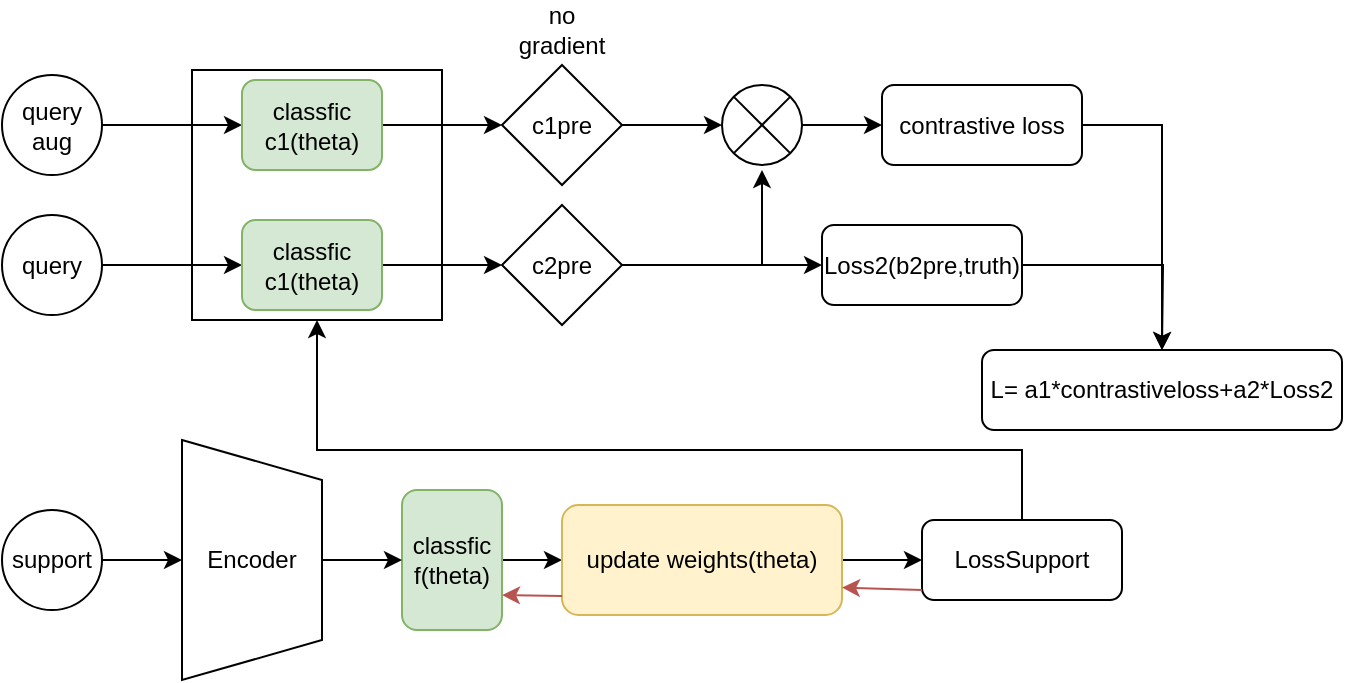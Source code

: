 <mxfile version="14.6.1" type="github">
  <diagram id="wip-xTn4UBqAsNKe8juJ" name="Page-1">
    <mxGraphModel dx="1355" dy="806" grid="1" gridSize="10" guides="1" tooltips="1" connect="1" arrows="1" fold="1" page="1" pageScale="1" pageWidth="827" pageHeight="1169" math="0" shadow="0">
      <root>
        <mxCell id="0" />
        <mxCell id="1" parent="0" />
        <mxCell id="iTxMc0_AphUtP3lTy3lw-44" value="" style="whiteSpace=wrap;html=1;aspect=fixed;" vertex="1" parent="1">
          <mxGeometry x="115" y="130" width="125" height="125" as="geometry" />
        </mxCell>
        <mxCell id="iTxMc0_AphUtP3lTy3lw-41" value="" style="edgeStyle=orthogonalEdgeStyle;rounded=0;orthogonalLoop=1;jettySize=auto;html=1;" edge="1" parent="1" source="iTxMc0_AphUtP3lTy3lw-2" target="iTxMc0_AphUtP3lTy3lw-12">
          <mxGeometry relative="1" as="geometry" />
        </mxCell>
        <mxCell id="iTxMc0_AphUtP3lTy3lw-2" value="classfic&lt;br&gt;f(theta)" style="rounded=1;whiteSpace=wrap;html=1;fillColor=#d5e8d4;strokeColor=#82b366;" vertex="1" parent="1">
          <mxGeometry x="220" y="340" width="50" height="70" as="geometry" />
        </mxCell>
        <mxCell id="iTxMc0_AphUtP3lTy3lw-39" value="" style="edgeStyle=orthogonalEdgeStyle;rounded=0;orthogonalLoop=1;jettySize=auto;html=1;" edge="1" parent="1" source="iTxMc0_AphUtP3lTy3lw-3" target="iTxMc0_AphUtP3lTy3lw-17">
          <mxGeometry relative="1" as="geometry" />
        </mxCell>
        <mxCell id="iTxMc0_AphUtP3lTy3lw-3" value="support" style="ellipse;whiteSpace=wrap;html=1;aspect=fixed;" vertex="1" parent="1">
          <mxGeometry x="20" y="350" width="50" height="50" as="geometry" />
        </mxCell>
        <mxCell id="iTxMc0_AphUtP3lTy3lw-46" value="" style="edgeStyle=orthogonalEdgeStyle;rounded=0;orthogonalLoop=1;jettySize=auto;html=1;" edge="1" parent="1" source="iTxMc0_AphUtP3lTy3lw-4" target="iTxMc0_AphUtP3lTy3lw-32">
          <mxGeometry relative="1" as="geometry" />
        </mxCell>
        <mxCell id="iTxMc0_AphUtP3lTy3lw-4" value="query" style="ellipse;whiteSpace=wrap;html=1;aspect=fixed;" vertex="1" parent="1">
          <mxGeometry x="20" y="202.5" width="50" height="50" as="geometry" />
        </mxCell>
        <mxCell id="iTxMc0_AphUtP3lTy3lw-47" value="" style="edgeStyle=orthogonalEdgeStyle;rounded=0;orthogonalLoop=1;jettySize=auto;html=1;" edge="1" parent="1" source="iTxMc0_AphUtP3lTy3lw-8" target="iTxMc0_AphUtP3lTy3lw-27">
          <mxGeometry relative="1" as="geometry" />
        </mxCell>
        <mxCell id="iTxMc0_AphUtP3lTy3lw-8" value="query&lt;br&gt;aug" style="ellipse;whiteSpace=wrap;html=1;aspect=fixed;" vertex="1" parent="1">
          <mxGeometry x="20" y="132.5" width="50" height="50" as="geometry" />
        </mxCell>
        <mxCell id="iTxMc0_AphUtP3lTy3lw-42" value="" style="edgeStyle=orthogonalEdgeStyle;rounded=0;orthogonalLoop=1;jettySize=auto;html=1;" edge="1" parent="1" source="iTxMc0_AphUtP3lTy3lw-12" target="iTxMc0_AphUtP3lTy3lw-37">
          <mxGeometry relative="1" as="geometry" />
        </mxCell>
        <mxCell id="iTxMc0_AphUtP3lTy3lw-12" value="update weights(theta)" style="rounded=1;whiteSpace=wrap;html=1;fillColor=#fff2cc;strokeColor=#d6b656;" vertex="1" parent="1">
          <mxGeometry x="300" y="347.5" width="140" height="55" as="geometry" />
        </mxCell>
        <mxCell id="iTxMc0_AphUtP3lTy3lw-40" value="" style="edgeStyle=orthogonalEdgeStyle;rounded=0;orthogonalLoop=1;jettySize=auto;html=1;" edge="1" parent="1" source="iTxMc0_AphUtP3lTy3lw-17" target="iTxMc0_AphUtP3lTy3lw-2">
          <mxGeometry relative="1" as="geometry" />
        </mxCell>
        <mxCell id="iTxMc0_AphUtP3lTy3lw-17" value="Encoder" style="shape=trapezoid;perimeter=trapezoidPerimeter;whiteSpace=wrap;html=1;fixedSize=1;direction=south;" vertex="1" parent="1">
          <mxGeometry x="110" y="315" width="70" height="120" as="geometry" />
        </mxCell>
        <mxCell id="iTxMc0_AphUtP3lTy3lw-58" style="edgeStyle=orthogonalEdgeStyle;rounded=0;orthogonalLoop=1;jettySize=auto;html=1;exitX=1;exitY=0.5;exitDx=0;exitDy=0;" edge="1" parent="1" source="iTxMc0_AphUtP3lTy3lw-23">
          <mxGeometry relative="1" as="geometry">
            <mxPoint x="600" y="270" as="targetPoint" />
          </mxGeometry>
        </mxCell>
        <mxCell id="iTxMc0_AphUtP3lTy3lw-23" value="Loss2(b2pre,truth)" style="rounded=1;whiteSpace=wrap;html=1;" vertex="1" parent="1">
          <mxGeometry x="430" y="207.5" width="100" height="40" as="geometry" />
        </mxCell>
        <mxCell id="iTxMc0_AphUtP3lTy3lw-50" value="" style="edgeStyle=orthogonalEdgeStyle;rounded=0;orthogonalLoop=1;jettySize=auto;html=1;" edge="1" parent="1" source="iTxMc0_AphUtP3lTy3lw-24" target="iTxMc0_AphUtP3lTy3lw-36">
          <mxGeometry relative="1" as="geometry" />
        </mxCell>
        <mxCell id="iTxMc0_AphUtP3lTy3lw-24" value="c1pre" style="rhombus;whiteSpace=wrap;html=1;" vertex="1" parent="1">
          <mxGeometry x="270" y="127.5" width="60" height="60" as="geometry" />
        </mxCell>
        <mxCell id="iTxMc0_AphUtP3lTy3lw-51" value="" style="edgeStyle=orthogonalEdgeStyle;rounded=0;orthogonalLoop=1;jettySize=auto;html=1;" edge="1" parent="1" source="iTxMc0_AphUtP3lTy3lw-25" target="iTxMc0_AphUtP3lTy3lw-23">
          <mxGeometry relative="1" as="geometry" />
        </mxCell>
        <mxCell id="iTxMc0_AphUtP3lTy3lw-52" value="" style="edgeStyle=orthogonalEdgeStyle;rounded=0;orthogonalLoop=1;jettySize=auto;html=1;" edge="1" parent="1" source="iTxMc0_AphUtP3lTy3lw-25">
          <mxGeometry relative="1" as="geometry">
            <mxPoint x="400" y="180" as="targetPoint" />
            <Array as="points">
              <mxPoint x="400" y="228" />
            </Array>
          </mxGeometry>
        </mxCell>
        <mxCell id="iTxMc0_AphUtP3lTy3lw-25" value="c2pre" style="rhombus;whiteSpace=wrap;html=1;" vertex="1" parent="1">
          <mxGeometry x="270" y="197.5" width="60" height="60" as="geometry" />
        </mxCell>
        <mxCell id="iTxMc0_AphUtP3lTy3lw-57" style="edgeStyle=orthogonalEdgeStyle;rounded=0;orthogonalLoop=1;jettySize=auto;html=1;exitX=1;exitY=0.5;exitDx=0;exitDy=0;" edge="1" parent="1" source="iTxMc0_AphUtP3lTy3lw-26" target="iTxMc0_AphUtP3lTy3lw-33">
          <mxGeometry relative="1" as="geometry" />
        </mxCell>
        <mxCell id="iTxMc0_AphUtP3lTy3lw-26" value="contrastive loss" style="rounded=1;whiteSpace=wrap;html=1;" vertex="1" parent="1">
          <mxGeometry x="460" y="137.5" width="100" height="40" as="geometry" />
        </mxCell>
        <mxCell id="iTxMc0_AphUtP3lTy3lw-55" style="edgeStyle=orthogonalEdgeStyle;rounded=0;orthogonalLoop=1;jettySize=auto;html=1;exitX=1;exitY=0.5;exitDx=0;exitDy=0;" edge="1" parent="1" source="iTxMc0_AphUtP3lTy3lw-27" target="iTxMc0_AphUtP3lTy3lw-24">
          <mxGeometry relative="1" as="geometry" />
        </mxCell>
        <mxCell id="iTxMc0_AphUtP3lTy3lw-27" value="classfic&lt;br&gt;c1(theta)" style="rounded=1;whiteSpace=wrap;html=1;fillColor=#d5e8d4;strokeColor=#82b366;" vertex="1" parent="1">
          <mxGeometry x="140" y="135" width="70" height="45" as="geometry" />
        </mxCell>
        <mxCell id="iTxMc0_AphUtP3lTy3lw-56" style="edgeStyle=orthogonalEdgeStyle;rounded=0;orthogonalLoop=1;jettySize=auto;html=1;exitX=1;exitY=0.5;exitDx=0;exitDy=0;entryX=0;entryY=0.5;entryDx=0;entryDy=0;" edge="1" parent="1" source="iTxMc0_AphUtP3lTy3lw-32" target="iTxMc0_AphUtP3lTy3lw-25">
          <mxGeometry relative="1" as="geometry" />
        </mxCell>
        <mxCell id="iTxMc0_AphUtP3lTy3lw-32" value="classfic&lt;br&gt;c1(theta)" style="rounded=1;whiteSpace=wrap;html=1;fillColor=#d5e8d4;strokeColor=#82b366;" vertex="1" parent="1">
          <mxGeometry x="140" y="205" width="70" height="45" as="geometry" />
        </mxCell>
        <mxCell id="iTxMc0_AphUtP3lTy3lw-33" value="L= a1*contrastiveloss+a2*Loss2" style="rounded=1;whiteSpace=wrap;html=1;" vertex="1" parent="1">
          <mxGeometry x="510" y="270" width="180" height="40" as="geometry" />
        </mxCell>
        <mxCell id="iTxMc0_AphUtP3lTy3lw-53" value="" style="edgeStyle=orthogonalEdgeStyle;rounded=0;orthogonalLoop=1;jettySize=auto;html=1;" edge="1" parent="1" source="iTxMc0_AphUtP3lTy3lw-36" target="iTxMc0_AphUtP3lTy3lw-26">
          <mxGeometry relative="1" as="geometry" />
        </mxCell>
        <mxCell id="iTxMc0_AphUtP3lTy3lw-36" value="" style="shape=sumEllipse;perimeter=ellipsePerimeter;whiteSpace=wrap;html=1;backgroundOutline=1;" vertex="1" parent="1">
          <mxGeometry x="380" y="137.5" width="40" height="40" as="geometry" />
        </mxCell>
        <mxCell id="iTxMc0_AphUtP3lTy3lw-45" value="" style="edgeStyle=orthogonalEdgeStyle;rounded=0;orthogonalLoop=1;jettySize=auto;html=1;entryX=0.5;entryY=1;entryDx=0;entryDy=0;" edge="1" parent="1" source="iTxMc0_AphUtP3lTy3lw-37" target="iTxMc0_AphUtP3lTy3lw-44">
          <mxGeometry relative="1" as="geometry">
            <Array as="points">
              <mxPoint x="530" y="320" />
              <mxPoint x="178" y="320" />
            </Array>
          </mxGeometry>
        </mxCell>
        <mxCell id="iTxMc0_AphUtP3lTy3lw-37" value="LossSupport" style="rounded=1;whiteSpace=wrap;html=1;" vertex="1" parent="1">
          <mxGeometry x="480" y="355" width="100" height="40" as="geometry" />
        </mxCell>
        <mxCell id="iTxMc0_AphUtP3lTy3lw-59" value="no gradient" style="text;html=1;strokeColor=none;fillColor=none;align=center;verticalAlign=middle;whiteSpace=wrap;rounded=0;" vertex="1" parent="1">
          <mxGeometry x="280" y="100" width="40" height="20" as="geometry" />
        </mxCell>
        <mxCell id="iTxMc0_AphUtP3lTy3lw-64" value="" style="endArrow=classic;html=1;entryX=1;entryY=0.75;entryDx=0;entryDy=0;fillColor=#f8cecc;strokeColor=#b85450;" edge="1" parent="1" target="iTxMc0_AphUtP3lTy3lw-12">
          <mxGeometry width="50" height="50" relative="1" as="geometry">
            <mxPoint x="480" y="390" as="sourcePoint" />
            <mxPoint x="530" y="340" as="targetPoint" />
          </mxGeometry>
        </mxCell>
        <mxCell id="iTxMc0_AphUtP3lTy3lw-66" value="" style="endArrow=classic;html=1;entryX=1;entryY=0.75;entryDx=0;entryDy=0;fillColor=#f8cecc;strokeColor=#b85450;" edge="1" parent="1" target="iTxMc0_AphUtP3lTy3lw-2">
          <mxGeometry width="50" height="50" relative="1" as="geometry">
            <mxPoint x="300" y="393" as="sourcePoint" />
            <mxPoint x="340" y="510" as="targetPoint" />
          </mxGeometry>
        </mxCell>
      </root>
    </mxGraphModel>
  </diagram>
</mxfile>
